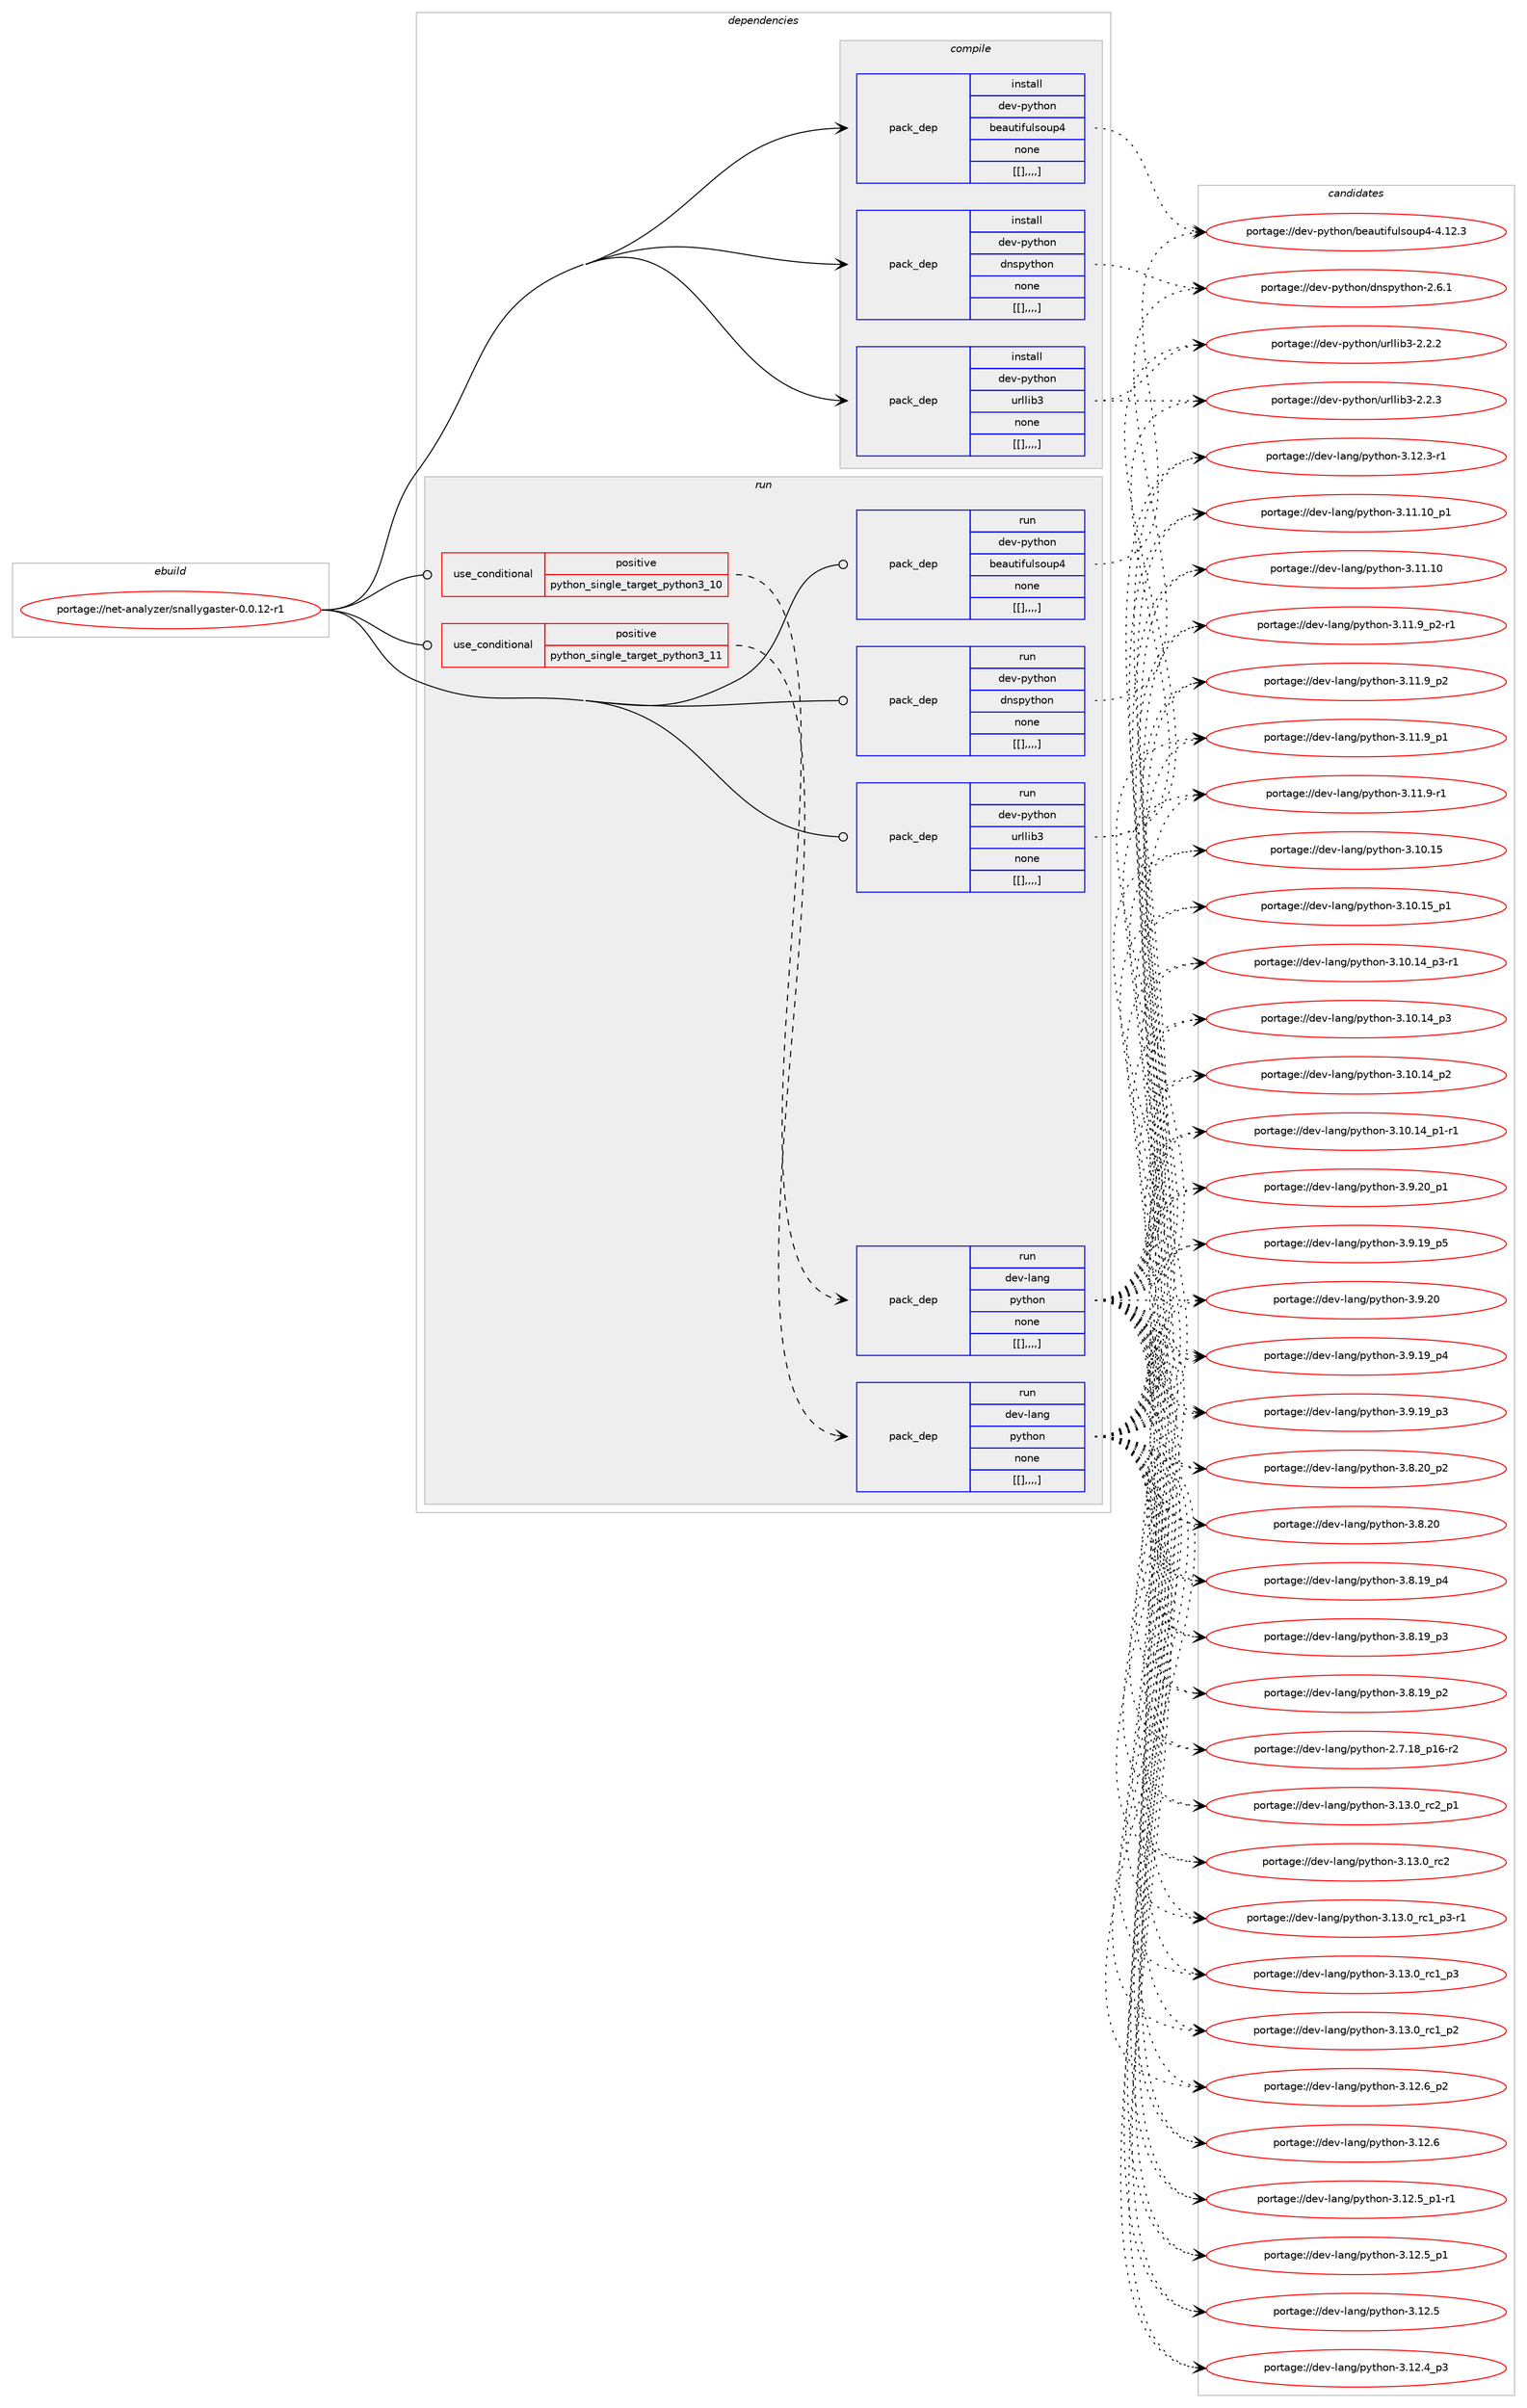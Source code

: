digraph prolog {

# *************
# Graph options
# *************

newrank=true;
concentrate=true;
compound=true;
graph [rankdir=LR,fontname=Helvetica,fontsize=10,ranksep=1.5];#, ranksep=2.5, nodesep=0.2];
edge  [arrowhead=vee];
node  [fontname=Helvetica,fontsize=10];

# **********
# The ebuild
# **********

subgraph cluster_leftcol {
color=gray;
label=<<i>ebuild</i>>;
id [label="portage://net-analyzer/snallygaster-0.0.12-r1", color=red, width=4, href="../net-analyzer/snallygaster-0.0.12-r1.svg"];
}

# ****************
# The dependencies
# ****************

subgraph cluster_midcol {
color=gray;
label=<<i>dependencies</i>>;
subgraph cluster_compile {
fillcolor="#eeeeee";
style=filled;
label=<<i>compile</i>>;
subgraph pack258463 {
dependency353533 [label=<<TABLE BORDER="0" CELLBORDER="1" CELLSPACING="0" CELLPADDING="4" WIDTH="220"><TR><TD ROWSPAN="6" CELLPADDING="30">pack_dep</TD></TR><TR><TD WIDTH="110">install</TD></TR><TR><TD>dev-python</TD></TR><TR><TD>beautifulsoup4</TD></TR><TR><TD>none</TD></TR><TR><TD>[[],,,,]</TD></TR></TABLE>>, shape=none, color=blue];
}
id:e -> dependency353533:w [weight=20,style="solid",arrowhead="vee"];
subgraph pack258464 {
dependency353534 [label=<<TABLE BORDER="0" CELLBORDER="1" CELLSPACING="0" CELLPADDING="4" WIDTH="220"><TR><TD ROWSPAN="6" CELLPADDING="30">pack_dep</TD></TR><TR><TD WIDTH="110">install</TD></TR><TR><TD>dev-python</TD></TR><TR><TD>dnspython</TD></TR><TR><TD>none</TD></TR><TR><TD>[[],,,,]</TD></TR></TABLE>>, shape=none, color=blue];
}
id:e -> dependency353534:w [weight=20,style="solid",arrowhead="vee"];
subgraph pack258465 {
dependency353535 [label=<<TABLE BORDER="0" CELLBORDER="1" CELLSPACING="0" CELLPADDING="4" WIDTH="220"><TR><TD ROWSPAN="6" CELLPADDING="30">pack_dep</TD></TR><TR><TD WIDTH="110">install</TD></TR><TR><TD>dev-python</TD></TR><TR><TD>urllib3</TD></TR><TR><TD>none</TD></TR><TR><TD>[[],,,,]</TD></TR></TABLE>>, shape=none, color=blue];
}
id:e -> dependency353535:w [weight=20,style="solid",arrowhead="vee"];
}
subgraph cluster_compileandrun {
fillcolor="#eeeeee";
style=filled;
label=<<i>compile and run</i>>;
}
subgraph cluster_run {
fillcolor="#eeeeee";
style=filled;
label=<<i>run</i>>;
subgraph cond92443 {
dependency353536 [label=<<TABLE BORDER="0" CELLBORDER="1" CELLSPACING="0" CELLPADDING="4"><TR><TD ROWSPAN="3" CELLPADDING="10">use_conditional</TD></TR><TR><TD>positive</TD></TR><TR><TD>python_single_target_python3_10</TD></TR></TABLE>>, shape=none, color=red];
subgraph pack258466 {
dependency353537 [label=<<TABLE BORDER="0" CELLBORDER="1" CELLSPACING="0" CELLPADDING="4" WIDTH="220"><TR><TD ROWSPAN="6" CELLPADDING="30">pack_dep</TD></TR><TR><TD WIDTH="110">run</TD></TR><TR><TD>dev-lang</TD></TR><TR><TD>python</TD></TR><TR><TD>none</TD></TR><TR><TD>[[],,,,]</TD></TR></TABLE>>, shape=none, color=blue];
}
dependency353536:e -> dependency353537:w [weight=20,style="dashed",arrowhead="vee"];
}
id:e -> dependency353536:w [weight=20,style="solid",arrowhead="odot"];
subgraph cond92444 {
dependency353538 [label=<<TABLE BORDER="0" CELLBORDER="1" CELLSPACING="0" CELLPADDING="4"><TR><TD ROWSPAN="3" CELLPADDING="10">use_conditional</TD></TR><TR><TD>positive</TD></TR><TR><TD>python_single_target_python3_11</TD></TR></TABLE>>, shape=none, color=red];
subgraph pack258467 {
dependency353539 [label=<<TABLE BORDER="0" CELLBORDER="1" CELLSPACING="0" CELLPADDING="4" WIDTH="220"><TR><TD ROWSPAN="6" CELLPADDING="30">pack_dep</TD></TR><TR><TD WIDTH="110">run</TD></TR><TR><TD>dev-lang</TD></TR><TR><TD>python</TD></TR><TR><TD>none</TD></TR><TR><TD>[[],,,,]</TD></TR></TABLE>>, shape=none, color=blue];
}
dependency353538:e -> dependency353539:w [weight=20,style="dashed",arrowhead="vee"];
}
id:e -> dependency353538:w [weight=20,style="solid",arrowhead="odot"];
subgraph pack258468 {
dependency353540 [label=<<TABLE BORDER="0" CELLBORDER="1" CELLSPACING="0" CELLPADDING="4" WIDTH="220"><TR><TD ROWSPAN="6" CELLPADDING="30">pack_dep</TD></TR><TR><TD WIDTH="110">run</TD></TR><TR><TD>dev-python</TD></TR><TR><TD>beautifulsoup4</TD></TR><TR><TD>none</TD></TR><TR><TD>[[],,,,]</TD></TR></TABLE>>, shape=none, color=blue];
}
id:e -> dependency353540:w [weight=20,style="solid",arrowhead="odot"];
subgraph pack258469 {
dependency353541 [label=<<TABLE BORDER="0" CELLBORDER="1" CELLSPACING="0" CELLPADDING="4" WIDTH="220"><TR><TD ROWSPAN="6" CELLPADDING="30">pack_dep</TD></TR><TR><TD WIDTH="110">run</TD></TR><TR><TD>dev-python</TD></TR><TR><TD>dnspython</TD></TR><TR><TD>none</TD></TR><TR><TD>[[],,,,]</TD></TR></TABLE>>, shape=none, color=blue];
}
id:e -> dependency353541:w [weight=20,style="solid",arrowhead="odot"];
subgraph pack258470 {
dependency353542 [label=<<TABLE BORDER="0" CELLBORDER="1" CELLSPACING="0" CELLPADDING="4" WIDTH="220"><TR><TD ROWSPAN="6" CELLPADDING="30">pack_dep</TD></TR><TR><TD WIDTH="110">run</TD></TR><TR><TD>dev-python</TD></TR><TR><TD>urllib3</TD></TR><TR><TD>none</TD></TR><TR><TD>[[],,,,]</TD></TR></TABLE>>, shape=none, color=blue];
}
id:e -> dependency353542:w [weight=20,style="solid",arrowhead="odot"];
}
}

# **************
# The candidates
# **************

subgraph cluster_choices {
rank=same;
color=gray;
label=<<i>candidates</i>>;

subgraph choice258463 {
color=black;
nodesep=1;
choice100101118451121211161041111104798101971171161051021171081151111171125245524649504651 [label="portage://dev-python/beautifulsoup4-4.12.3", color=red, width=4,href="../dev-python/beautifulsoup4-4.12.3.svg"];
dependency353533:e -> choice100101118451121211161041111104798101971171161051021171081151111171125245524649504651:w [style=dotted,weight="100"];
}
subgraph choice258464 {
color=black;
nodesep=1;
choice1001011184511212111610411111047100110115112121116104111110455046544649 [label="portage://dev-python/dnspython-2.6.1", color=red, width=4,href="../dev-python/dnspython-2.6.1.svg"];
dependency353534:e -> choice1001011184511212111610411111047100110115112121116104111110455046544649:w [style=dotted,weight="100"];
}
subgraph choice258465 {
color=black;
nodesep=1;
choice10010111845112121116104111110471171141081081059851455046504651 [label="portage://dev-python/urllib3-2.2.3", color=red, width=4,href="../dev-python/urllib3-2.2.3.svg"];
choice10010111845112121116104111110471171141081081059851455046504650 [label="portage://dev-python/urllib3-2.2.2", color=red, width=4,href="../dev-python/urllib3-2.2.2.svg"];
dependency353535:e -> choice10010111845112121116104111110471171141081081059851455046504651:w [style=dotted,weight="100"];
dependency353535:e -> choice10010111845112121116104111110471171141081081059851455046504650:w [style=dotted,weight="100"];
}
subgraph choice258466 {
color=black;
nodesep=1;
choice100101118451089711010347112121116104111110455146495146489511499509511249 [label="portage://dev-lang/python-3.13.0_rc2_p1", color=red, width=4,href="../dev-lang/python-3.13.0_rc2_p1.svg"];
choice10010111845108971101034711212111610411111045514649514648951149950 [label="portage://dev-lang/python-3.13.0_rc2", color=red, width=4,href="../dev-lang/python-3.13.0_rc2.svg"];
choice1001011184510897110103471121211161041111104551464951464895114994995112514511449 [label="portage://dev-lang/python-3.13.0_rc1_p3-r1", color=red, width=4,href="../dev-lang/python-3.13.0_rc1_p3-r1.svg"];
choice100101118451089711010347112121116104111110455146495146489511499499511251 [label="portage://dev-lang/python-3.13.0_rc1_p3", color=red, width=4,href="../dev-lang/python-3.13.0_rc1_p3.svg"];
choice100101118451089711010347112121116104111110455146495146489511499499511250 [label="portage://dev-lang/python-3.13.0_rc1_p2", color=red, width=4,href="../dev-lang/python-3.13.0_rc1_p2.svg"];
choice100101118451089711010347112121116104111110455146495046549511250 [label="portage://dev-lang/python-3.12.6_p2", color=red, width=4,href="../dev-lang/python-3.12.6_p2.svg"];
choice10010111845108971101034711212111610411111045514649504654 [label="portage://dev-lang/python-3.12.6", color=red, width=4,href="../dev-lang/python-3.12.6.svg"];
choice1001011184510897110103471121211161041111104551464950465395112494511449 [label="portage://dev-lang/python-3.12.5_p1-r1", color=red, width=4,href="../dev-lang/python-3.12.5_p1-r1.svg"];
choice100101118451089711010347112121116104111110455146495046539511249 [label="portage://dev-lang/python-3.12.5_p1", color=red, width=4,href="../dev-lang/python-3.12.5_p1.svg"];
choice10010111845108971101034711212111610411111045514649504653 [label="portage://dev-lang/python-3.12.5", color=red, width=4,href="../dev-lang/python-3.12.5.svg"];
choice100101118451089711010347112121116104111110455146495046529511251 [label="portage://dev-lang/python-3.12.4_p3", color=red, width=4,href="../dev-lang/python-3.12.4_p3.svg"];
choice100101118451089711010347112121116104111110455146495046514511449 [label="portage://dev-lang/python-3.12.3-r1", color=red, width=4,href="../dev-lang/python-3.12.3-r1.svg"];
choice10010111845108971101034711212111610411111045514649494649489511249 [label="portage://dev-lang/python-3.11.10_p1", color=red, width=4,href="../dev-lang/python-3.11.10_p1.svg"];
choice1001011184510897110103471121211161041111104551464949464948 [label="portage://dev-lang/python-3.11.10", color=red, width=4,href="../dev-lang/python-3.11.10.svg"];
choice1001011184510897110103471121211161041111104551464949465795112504511449 [label="portage://dev-lang/python-3.11.9_p2-r1", color=red, width=4,href="../dev-lang/python-3.11.9_p2-r1.svg"];
choice100101118451089711010347112121116104111110455146494946579511250 [label="portage://dev-lang/python-3.11.9_p2", color=red, width=4,href="../dev-lang/python-3.11.9_p2.svg"];
choice100101118451089711010347112121116104111110455146494946579511249 [label="portage://dev-lang/python-3.11.9_p1", color=red, width=4,href="../dev-lang/python-3.11.9_p1.svg"];
choice100101118451089711010347112121116104111110455146494946574511449 [label="portage://dev-lang/python-3.11.9-r1", color=red, width=4,href="../dev-lang/python-3.11.9-r1.svg"];
choice10010111845108971101034711212111610411111045514649484649539511249 [label="portage://dev-lang/python-3.10.15_p1", color=red, width=4,href="../dev-lang/python-3.10.15_p1.svg"];
choice1001011184510897110103471121211161041111104551464948464953 [label="portage://dev-lang/python-3.10.15", color=red, width=4,href="../dev-lang/python-3.10.15.svg"];
choice100101118451089711010347112121116104111110455146494846495295112514511449 [label="portage://dev-lang/python-3.10.14_p3-r1", color=red, width=4,href="../dev-lang/python-3.10.14_p3-r1.svg"];
choice10010111845108971101034711212111610411111045514649484649529511251 [label="portage://dev-lang/python-3.10.14_p3", color=red, width=4,href="../dev-lang/python-3.10.14_p3.svg"];
choice10010111845108971101034711212111610411111045514649484649529511250 [label="portage://dev-lang/python-3.10.14_p2", color=red, width=4,href="../dev-lang/python-3.10.14_p2.svg"];
choice100101118451089711010347112121116104111110455146494846495295112494511449 [label="portage://dev-lang/python-3.10.14_p1-r1", color=red, width=4,href="../dev-lang/python-3.10.14_p1-r1.svg"];
choice100101118451089711010347112121116104111110455146574650489511249 [label="portage://dev-lang/python-3.9.20_p1", color=red, width=4,href="../dev-lang/python-3.9.20_p1.svg"];
choice10010111845108971101034711212111610411111045514657465048 [label="portage://dev-lang/python-3.9.20", color=red, width=4,href="../dev-lang/python-3.9.20.svg"];
choice100101118451089711010347112121116104111110455146574649579511253 [label="portage://dev-lang/python-3.9.19_p5", color=red, width=4,href="../dev-lang/python-3.9.19_p5.svg"];
choice100101118451089711010347112121116104111110455146574649579511252 [label="portage://dev-lang/python-3.9.19_p4", color=red, width=4,href="../dev-lang/python-3.9.19_p4.svg"];
choice100101118451089711010347112121116104111110455146574649579511251 [label="portage://dev-lang/python-3.9.19_p3", color=red, width=4,href="../dev-lang/python-3.9.19_p3.svg"];
choice100101118451089711010347112121116104111110455146564650489511250 [label="portage://dev-lang/python-3.8.20_p2", color=red, width=4,href="../dev-lang/python-3.8.20_p2.svg"];
choice10010111845108971101034711212111610411111045514656465048 [label="portage://dev-lang/python-3.8.20", color=red, width=4,href="../dev-lang/python-3.8.20.svg"];
choice100101118451089711010347112121116104111110455146564649579511252 [label="portage://dev-lang/python-3.8.19_p4", color=red, width=4,href="../dev-lang/python-3.8.19_p4.svg"];
choice100101118451089711010347112121116104111110455146564649579511251 [label="portage://dev-lang/python-3.8.19_p3", color=red, width=4,href="../dev-lang/python-3.8.19_p3.svg"];
choice100101118451089711010347112121116104111110455146564649579511250 [label="portage://dev-lang/python-3.8.19_p2", color=red, width=4,href="../dev-lang/python-3.8.19_p2.svg"];
choice100101118451089711010347112121116104111110455046554649569511249544511450 [label="portage://dev-lang/python-2.7.18_p16-r2", color=red, width=4,href="../dev-lang/python-2.7.18_p16-r2.svg"];
dependency353537:e -> choice100101118451089711010347112121116104111110455146495146489511499509511249:w [style=dotted,weight="100"];
dependency353537:e -> choice10010111845108971101034711212111610411111045514649514648951149950:w [style=dotted,weight="100"];
dependency353537:e -> choice1001011184510897110103471121211161041111104551464951464895114994995112514511449:w [style=dotted,weight="100"];
dependency353537:e -> choice100101118451089711010347112121116104111110455146495146489511499499511251:w [style=dotted,weight="100"];
dependency353537:e -> choice100101118451089711010347112121116104111110455146495146489511499499511250:w [style=dotted,weight="100"];
dependency353537:e -> choice100101118451089711010347112121116104111110455146495046549511250:w [style=dotted,weight="100"];
dependency353537:e -> choice10010111845108971101034711212111610411111045514649504654:w [style=dotted,weight="100"];
dependency353537:e -> choice1001011184510897110103471121211161041111104551464950465395112494511449:w [style=dotted,weight="100"];
dependency353537:e -> choice100101118451089711010347112121116104111110455146495046539511249:w [style=dotted,weight="100"];
dependency353537:e -> choice10010111845108971101034711212111610411111045514649504653:w [style=dotted,weight="100"];
dependency353537:e -> choice100101118451089711010347112121116104111110455146495046529511251:w [style=dotted,weight="100"];
dependency353537:e -> choice100101118451089711010347112121116104111110455146495046514511449:w [style=dotted,weight="100"];
dependency353537:e -> choice10010111845108971101034711212111610411111045514649494649489511249:w [style=dotted,weight="100"];
dependency353537:e -> choice1001011184510897110103471121211161041111104551464949464948:w [style=dotted,weight="100"];
dependency353537:e -> choice1001011184510897110103471121211161041111104551464949465795112504511449:w [style=dotted,weight="100"];
dependency353537:e -> choice100101118451089711010347112121116104111110455146494946579511250:w [style=dotted,weight="100"];
dependency353537:e -> choice100101118451089711010347112121116104111110455146494946579511249:w [style=dotted,weight="100"];
dependency353537:e -> choice100101118451089711010347112121116104111110455146494946574511449:w [style=dotted,weight="100"];
dependency353537:e -> choice10010111845108971101034711212111610411111045514649484649539511249:w [style=dotted,weight="100"];
dependency353537:e -> choice1001011184510897110103471121211161041111104551464948464953:w [style=dotted,weight="100"];
dependency353537:e -> choice100101118451089711010347112121116104111110455146494846495295112514511449:w [style=dotted,weight="100"];
dependency353537:e -> choice10010111845108971101034711212111610411111045514649484649529511251:w [style=dotted,weight="100"];
dependency353537:e -> choice10010111845108971101034711212111610411111045514649484649529511250:w [style=dotted,weight="100"];
dependency353537:e -> choice100101118451089711010347112121116104111110455146494846495295112494511449:w [style=dotted,weight="100"];
dependency353537:e -> choice100101118451089711010347112121116104111110455146574650489511249:w [style=dotted,weight="100"];
dependency353537:e -> choice10010111845108971101034711212111610411111045514657465048:w [style=dotted,weight="100"];
dependency353537:e -> choice100101118451089711010347112121116104111110455146574649579511253:w [style=dotted,weight="100"];
dependency353537:e -> choice100101118451089711010347112121116104111110455146574649579511252:w [style=dotted,weight="100"];
dependency353537:e -> choice100101118451089711010347112121116104111110455146574649579511251:w [style=dotted,weight="100"];
dependency353537:e -> choice100101118451089711010347112121116104111110455146564650489511250:w [style=dotted,weight="100"];
dependency353537:e -> choice10010111845108971101034711212111610411111045514656465048:w [style=dotted,weight="100"];
dependency353537:e -> choice100101118451089711010347112121116104111110455146564649579511252:w [style=dotted,weight="100"];
dependency353537:e -> choice100101118451089711010347112121116104111110455146564649579511251:w [style=dotted,weight="100"];
dependency353537:e -> choice100101118451089711010347112121116104111110455146564649579511250:w [style=dotted,weight="100"];
dependency353537:e -> choice100101118451089711010347112121116104111110455046554649569511249544511450:w [style=dotted,weight="100"];
}
subgraph choice258467 {
color=black;
nodesep=1;
choice100101118451089711010347112121116104111110455146495146489511499509511249 [label="portage://dev-lang/python-3.13.0_rc2_p1", color=red, width=4,href="../dev-lang/python-3.13.0_rc2_p1.svg"];
choice10010111845108971101034711212111610411111045514649514648951149950 [label="portage://dev-lang/python-3.13.0_rc2", color=red, width=4,href="../dev-lang/python-3.13.0_rc2.svg"];
choice1001011184510897110103471121211161041111104551464951464895114994995112514511449 [label="portage://dev-lang/python-3.13.0_rc1_p3-r1", color=red, width=4,href="../dev-lang/python-3.13.0_rc1_p3-r1.svg"];
choice100101118451089711010347112121116104111110455146495146489511499499511251 [label="portage://dev-lang/python-3.13.0_rc1_p3", color=red, width=4,href="../dev-lang/python-3.13.0_rc1_p3.svg"];
choice100101118451089711010347112121116104111110455146495146489511499499511250 [label="portage://dev-lang/python-3.13.0_rc1_p2", color=red, width=4,href="../dev-lang/python-3.13.0_rc1_p2.svg"];
choice100101118451089711010347112121116104111110455146495046549511250 [label="portage://dev-lang/python-3.12.6_p2", color=red, width=4,href="../dev-lang/python-3.12.6_p2.svg"];
choice10010111845108971101034711212111610411111045514649504654 [label="portage://dev-lang/python-3.12.6", color=red, width=4,href="../dev-lang/python-3.12.6.svg"];
choice1001011184510897110103471121211161041111104551464950465395112494511449 [label="portage://dev-lang/python-3.12.5_p1-r1", color=red, width=4,href="../dev-lang/python-3.12.5_p1-r1.svg"];
choice100101118451089711010347112121116104111110455146495046539511249 [label="portage://dev-lang/python-3.12.5_p1", color=red, width=4,href="../dev-lang/python-3.12.5_p1.svg"];
choice10010111845108971101034711212111610411111045514649504653 [label="portage://dev-lang/python-3.12.5", color=red, width=4,href="../dev-lang/python-3.12.5.svg"];
choice100101118451089711010347112121116104111110455146495046529511251 [label="portage://dev-lang/python-3.12.4_p3", color=red, width=4,href="../dev-lang/python-3.12.4_p3.svg"];
choice100101118451089711010347112121116104111110455146495046514511449 [label="portage://dev-lang/python-3.12.3-r1", color=red, width=4,href="../dev-lang/python-3.12.3-r1.svg"];
choice10010111845108971101034711212111610411111045514649494649489511249 [label="portage://dev-lang/python-3.11.10_p1", color=red, width=4,href="../dev-lang/python-3.11.10_p1.svg"];
choice1001011184510897110103471121211161041111104551464949464948 [label="portage://dev-lang/python-3.11.10", color=red, width=4,href="../dev-lang/python-3.11.10.svg"];
choice1001011184510897110103471121211161041111104551464949465795112504511449 [label="portage://dev-lang/python-3.11.9_p2-r1", color=red, width=4,href="../dev-lang/python-3.11.9_p2-r1.svg"];
choice100101118451089711010347112121116104111110455146494946579511250 [label="portage://dev-lang/python-3.11.9_p2", color=red, width=4,href="../dev-lang/python-3.11.9_p2.svg"];
choice100101118451089711010347112121116104111110455146494946579511249 [label="portage://dev-lang/python-3.11.9_p1", color=red, width=4,href="../dev-lang/python-3.11.9_p1.svg"];
choice100101118451089711010347112121116104111110455146494946574511449 [label="portage://dev-lang/python-3.11.9-r1", color=red, width=4,href="../dev-lang/python-3.11.9-r1.svg"];
choice10010111845108971101034711212111610411111045514649484649539511249 [label="portage://dev-lang/python-3.10.15_p1", color=red, width=4,href="../dev-lang/python-3.10.15_p1.svg"];
choice1001011184510897110103471121211161041111104551464948464953 [label="portage://dev-lang/python-3.10.15", color=red, width=4,href="../dev-lang/python-3.10.15.svg"];
choice100101118451089711010347112121116104111110455146494846495295112514511449 [label="portage://dev-lang/python-3.10.14_p3-r1", color=red, width=4,href="../dev-lang/python-3.10.14_p3-r1.svg"];
choice10010111845108971101034711212111610411111045514649484649529511251 [label="portage://dev-lang/python-3.10.14_p3", color=red, width=4,href="../dev-lang/python-3.10.14_p3.svg"];
choice10010111845108971101034711212111610411111045514649484649529511250 [label="portage://dev-lang/python-3.10.14_p2", color=red, width=4,href="../dev-lang/python-3.10.14_p2.svg"];
choice100101118451089711010347112121116104111110455146494846495295112494511449 [label="portage://dev-lang/python-3.10.14_p1-r1", color=red, width=4,href="../dev-lang/python-3.10.14_p1-r1.svg"];
choice100101118451089711010347112121116104111110455146574650489511249 [label="portage://dev-lang/python-3.9.20_p1", color=red, width=4,href="../dev-lang/python-3.9.20_p1.svg"];
choice10010111845108971101034711212111610411111045514657465048 [label="portage://dev-lang/python-3.9.20", color=red, width=4,href="../dev-lang/python-3.9.20.svg"];
choice100101118451089711010347112121116104111110455146574649579511253 [label="portage://dev-lang/python-3.9.19_p5", color=red, width=4,href="../dev-lang/python-3.9.19_p5.svg"];
choice100101118451089711010347112121116104111110455146574649579511252 [label="portage://dev-lang/python-3.9.19_p4", color=red, width=4,href="../dev-lang/python-3.9.19_p4.svg"];
choice100101118451089711010347112121116104111110455146574649579511251 [label="portage://dev-lang/python-3.9.19_p3", color=red, width=4,href="../dev-lang/python-3.9.19_p3.svg"];
choice100101118451089711010347112121116104111110455146564650489511250 [label="portage://dev-lang/python-3.8.20_p2", color=red, width=4,href="../dev-lang/python-3.8.20_p2.svg"];
choice10010111845108971101034711212111610411111045514656465048 [label="portage://dev-lang/python-3.8.20", color=red, width=4,href="../dev-lang/python-3.8.20.svg"];
choice100101118451089711010347112121116104111110455146564649579511252 [label="portage://dev-lang/python-3.8.19_p4", color=red, width=4,href="../dev-lang/python-3.8.19_p4.svg"];
choice100101118451089711010347112121116104111110455146564649579511251 [label="portage://dev-lang/python-3.8.19_p3", color=red, width=4,href="../dev-lang/python-3.8.19_p3.svg"];
choice100101118451089711010347112121116104111110455146564649579511250 [label="portage://dev-lang/python-3.8.19_p2", color=red, width=4,href="../dev-lang/python-3.8.19_p2.svg"];
choice100101118451089711010347112121116104111110455046554649569511249544511450 [label="portage://dev-lang/python-2.7.18_p16-r2", color=red, width=4,href="../dev-lang/python-2.7.18_p16-r2.svg"];
dependency353539:e -> choice100101118451089711010347112121116104111110455146495146489511499509511249:w [style=dotted,weight="100"];
dependency353539:e -> choice10010111845108971101034711212111610411111045514649514648951149950:w [style=dotted,weight="100"];
dependency353539:e -> choice1001011184510897110103471121211161041111104551464951464895114994995112514511449:w [style=dotted,weight="100"];
dependency353539:e -> choice100101118451089711010347112121116104111110455146495146489511499499511251:w [style=dotted,weight="100"];
dependency353539:e -> choice100101118451089711010347112121116104111110455146495146489511499499511250:w [style=dotted,weight="100"];
dependency353539:e -> choice100101118451089711010347112121116104111110455146495046549511250:w [style=dotted,weight="100"];
dependency353539:e -> choice10010111845108971101034711212111610411111045514649504654:w [style=dotted,weight="100"];
dependency353539:e -> choice1001011184510897110103471121211161041111104551464950465395112494511449:w [style=dotted,weight="100"];
dependency353539:e -> choice100101118451089711010347112121116104111110455146495046539511249:w [style=dotted,weight="100"];
dependency353539:e -> choice10010111845108971101034711212111610411111045514649504653:w [style=dotted,weight="100"];
dependency353539:e -> choice100101118451089711010347112121116104111110455146495046529511251:w [style=dotted,weight="100"];
dependency353539:e -> choice100101118451089711010347112121116104111110455146495046514511449:w [style=dotted,weight="100"];
dependency353539:e -> choice10010111845108971101034711212111610411111045514649494649489511249:w [style=dotted,weight="100"];
dependency353539:e -> choice1001011184510897110103471121211161041111104551464949464948:w [style=dotted,weight="100"];
dependency353539:e -> choice1001011184510897110103471121211161041111104551464949465795112504511449:w [style=dotted,weight="100"];
dependency353539:e -> choice100101118451089711010347112121116104111110455146494946579511250:w [style=dotted,weight="100"];
dependency353539:e -> choice100101118451089711010347112121116104111110455146494946579511249:w [style=dotted,weight="100"];
dependency353539:e -> choice100101118451089711010347112121116104111110455146494946574511449:w [style=dotted,weight="100"];
dependency353539:e -> choice10010111845108971101034711212111610411111045514649484649539511249:w [style=dotted,weight="100"];
dependency353539:e -> choice1001011184510897110103471121211161041111104551464948464953:w [style=dotted,weight="100"];
dependency353539:e -> choice100101118451089711010347112121116104111110455146494846495295112514511449:w [style=dotted,weight="100"];
dependency353539:e -> choice10010111845108971101034711212111610411111045514649484649529511251:w [style=dotted,weight="100"];
dependency353539:e -> choice10010111845108971101034711212111610411111045514649484649529511250:w [style=dotted,weight="100"];
dependency353539:e -> choice100101118451089711010347112121116104111110455146494846495295112494511449:w [style=dotted,weight="100"];
dependency353539:e -> choice100101118451089711010347112121116104111110455146574650489511249:w [style=dotted,weight="100"];
dependency353539:e -> choice10010111845108971101034711212111610411111045514657465048:w [style=dotted,weight="100"];
dependency353539:e -> choice100101118451089711010347112121116104111110455146574649579511253:w [style=dotted,weight="100"];
dependency353539:e -> choice100101118451089711010347112121116104111110455146574649579511252:w [style=dotted,weight="100"];
dependency353539:e -> choice100101118451089711010347112121116104111110455146574649579511251:w [style=dotted,weight="100"];
dependency353539:e -> choice100101118451089711010347112121116104111110455146564650489511250:w [style=dotted,weight="100"];
dependency353539:e -> choice10010111845108971101034711212111610411111045514656465048:w [style=dotted,weight="100"];
dependency353539:e -> choice100101118451089711010347112121116104111110455146564649579511252:w [style=dotted,weight="100"];
dependency353539:e -> choice100101118451089711010347112121116104111110455146564649579511251:w [style=dotted,weight="100"];
dependency353539:e -> choice100101118451089711010347112121116104111110455146564649579511250:w [style=dotted,weight="100"];
dependency353539:e -> choice100101118451089711010347112121116104111110455046554649569511249544511450:w [style=dotted,weight="100"];
}
subgraph choice258468 {
color=black;
nodesep=1;
choice100101118451121211161041111104798101971171161051021171081151111171125245524649504651 [label="portage://dev-python/beautifulsoup4-4.12.3", color=red, width=4,href="../dev-python/beautifulsoup4-4.12.3.svg"];
dependency353540:e -> choice100101118451121211161041111104798101971171161051021171081151111171125245524649504651:w [style=dotted,weight="100"];
}
subgraph choice258469 {
color=black;
nodesep=1;
choice1001011184511212111610411111047100110115112121116104111110455046544649 [label="portage://dev-python/dnspython-2.6.1", color=red, width=4,href="../dev-python/dnspython-2.6.1.svg"];
dependency353541:e -> choice1001011184511212111610411111047100110115112121116104111110455046544649:w [style=dotted,weight="100"];
}
subgraph choice258470 {
color=black;
nodesep=1;
choice10010111845112121116104111110471171141081081059851455046504651 [label="portage://dev-python/urllib3-2.2.3", color=red, width=4,href="../dev-python/urllib3-2.2.3.svg"];
choice10010111845112121116104111110471171141081081059851455046504650 [label="portage://dev-python/urllib3-2.2.2", color=red, width=4,href="../dev-python/urllib3-2.2.2.svg"];
dependency353542:e -> choice10010111845112121116104111110471171141081081059851455046504651:w [style=dotted,weight="100"];
dependency353542:e -> choice10010111845112121116104111110471171141081081059851455046504650:w [style=dotted,weight="100"];
}
}

}
